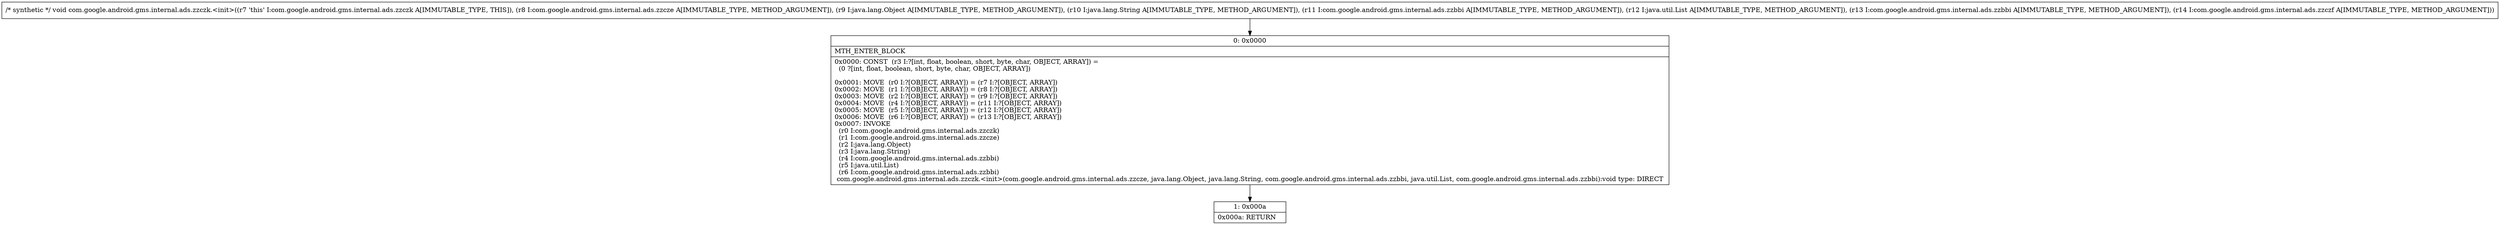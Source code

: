 digraph "CFG forcom.google.android.gms.internal.ads.zzczk.\<init\>(Lcom\/google\/android\/gms\/internal\/ads\/zzcze;Ljava\/lang\/Object;Ljava\/lang\/String;Lcom\/google\/android\/gms\/internal\/ads\/zzbbi;Ljava\/util\/List;Lcom\/google\/android\/gms\/internal\/ads\/zzbbi;Lcom\/google\/android\/gms\/internal\/ads\/zzczf;)V" {
Node_0 [shape=record,label="{0\:\ 0x0000|MTH_ENTER_BLOCK\l|0x0000: CONST  (r3 I:?[int, float, boolean, short, byte, char, OBJECT, ARRAY]) = \l  (0 ?[int, float, boolean, short, byte, char, OBJECT, ARRAY])\l \l0x0001: MOVE  (r0 I:?[OBJECT, ARRAY]) = (r7 I:?[OBJECT, ARRAY]) \l0x0002: MOVE  (r1 I:?[OBJECT, ARRAY]) = (r8 I:?[OBJECT, ARRAY]) \l0x0003: MOVE  (r2 I:?[OBJECT, ARRAY]) = (r9 I:?[OBJECT, ARRAY]) \l0x0004: MOVE  (r4 I:?[OBJECT, ARRAY]) = (r11 I:?[OBJECT, ARRAY]) \l0x0005: MOVE  (r5 I:?[OBJECT, ARRAY]) = (r12 I:?[OBJECT, ARRAY]) \l0x0006: MOVE  (r6 I:?[OBJECT, ARRAY]) = (r13 I:?[OBJECT, ARRAY]) \l0x0007: INVOKE  \l  (r0 I:com.google.android.gms.internal.ads.zzczk)\l  (r1 I:com.google.android.gms.internal.ads.zzcze)\l  (r2 I:java.lang.Object)\l  (r3 I:java.lang.String)\l  (r4 I:com.google.android.gms.internal.ads.zzbbi)\l  (r5 I:java.util.List)\l  (r6 I:com.google.android.gms.internal.ads.zzbbi)\l com.google.android.gms.internal.ads.zzczk.\<init\>(com.google.android.gms.internal.ads.zzcze, java.lang.Object, java.lang.String, com.google.android.gms.internal.ads.zzbbi, java.util.List, com.google.android.gms.internal.ads.zzbbi):void type: DIRECT \l}"];
Node_1 [shape=record,label="{1\:\ 0x000a|0x000a: RETURN   \l}"];
MethodNode[shape=record,label="{\/* synthetic *\/ void com.google.android.gms.internal.ads.zzczk.\<init\>((r7 'this' I:com.google.android.gms.internal.ads.zzczk A[IMMUTABLE_TYPE, THIS]), (r8 I:com.google.android.gms.internal.ads.zzcze A[IMMUTABLE_TYPE, METHOD_ARGUMENT]), (r9 I:java.lang.Object A[IMMUTABLE_TYPE, METHOD_ARGUMENT]), (r10 I:java.lang.String A[IMMUTABLE_TYPE, METHOD_ARGUMENT]), (r11 I:com.google.android.gms.internal.ads.zzbbi A[IMMUTABLE_TYPE, METHOD_ARGUMENT]), (r12 I:java.util.List A[IMMUTABLE_TYPE, METHOD_ARGUMENT]), (r13 I:com.google.android.gms.internal.ads.zzbbi A[IMMUTABLE_TYPE, METHOD_ARGUMENT]), (r14 I:com.google.android.gms.internal.ads.zzczf A[IMMUTABLE_TYPE, METHOD_ARGUMENT])) }"];
MethodNode -> Node_0;
Node_0 -> Node_1;
}

